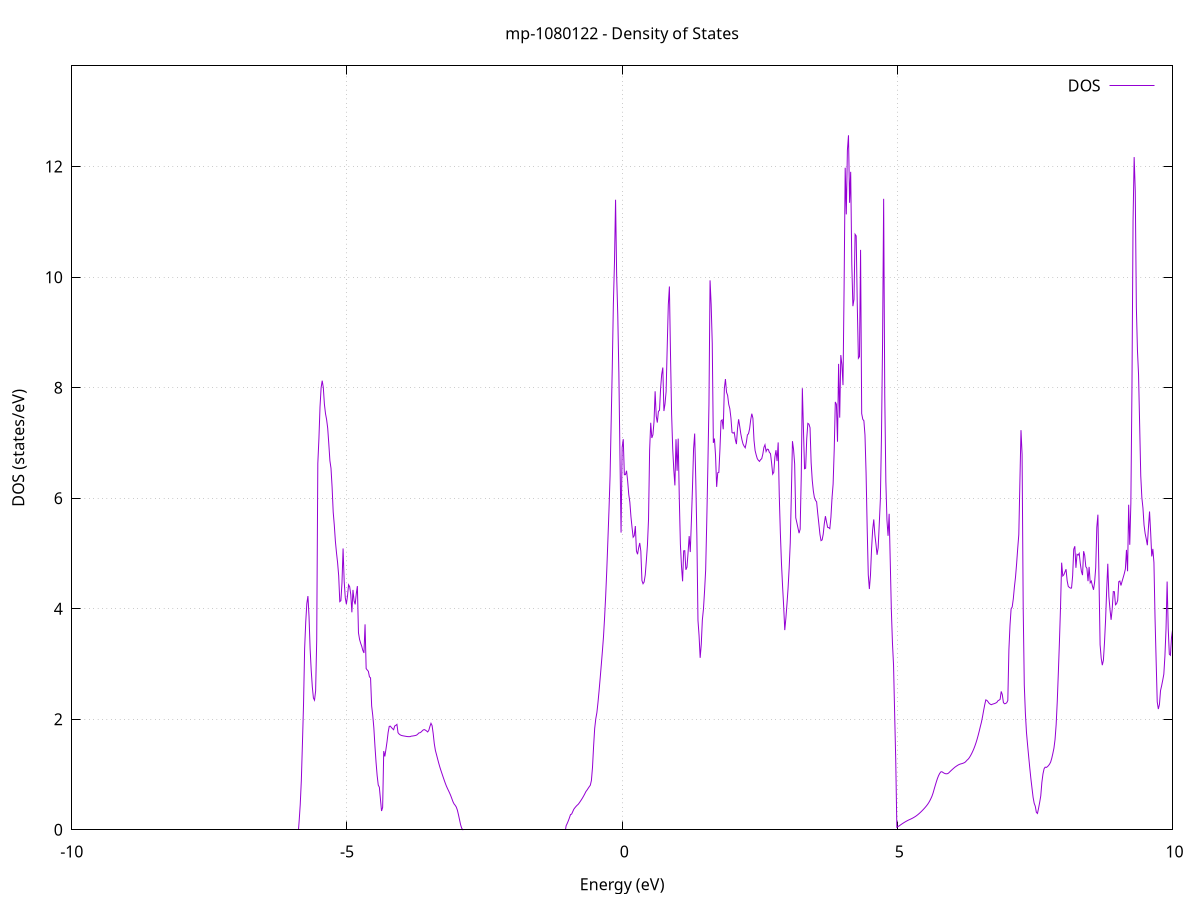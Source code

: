 set title 'mp-1080122 - Density of States'
set xlabel 'Energy (eV)'
set ylabel 'DOS (states/eV)'
set grid
set xrange [-10:10]
set yrange [0:13.823]
set xzeroaxis lt -1
set terminal png size 800,600
set output 'mp-1080122_dos_gnuplot.png'
plot '-' using 1:2 with lines title 'DOS'
-15.990800 0.000000
-15.970800 0.000000
-15.950900 0.000000
-15.930900 0.000000
-15.911000 0.000000
-15.891000 0.000000
-15.871000 0.000000
-15.851100 0.000000
-15.831100 0.000000
-15.811100 0.000000
-15.791200 0.000000
-15.771200 0.000000
-15.751200 0.000000
-15.731300 0.000000
-15.711300 0.000000
-15.691300 0.000000
-15.671400 0.000000
-15.651400 0.000000
-15.631500 0.000000
-15.611500 0.000000
-15.591500 0.000000
-15.571600 0.000000
-15.551600 0.000000
-15.531600 0.000000
-15.511700 0.000000
-15.491700 0.000000
-15.471700 0.000000
-15.451800 0.000000
-15.431800 0.000000
-15.411900 0.000000
-15.391900 0.000000
-15.371900 0.000000
-15.352000 0.000000
-15.332000 0.000000
-15.312000 0.000000
-15.292100 0.000000
-15.272100 0.000000
-15.252100 0.000000
-15.232200 0.000000
-15.212200 0.000000
-15.192300 0.000000
-15.172300 0.000000
-15.152300 0.000000
-15.132400 0.000000
-15.112400 0.000000
-15.092400 0.000000
-15.072500 0.000000
-15.052500 0.000000
-15.032500 0.000000
-15.012600 0.000000
-14.992600 0.000000
-14.972700 0.000000
-14.952700 0.000000
-14.932700 0.000000
-14.912800 0.000000
-14.892800 0.000000
-14.872800 0.000000
-14.852900 0.000000
-14.832900 0.000000
-14.812900 0.000000
-14.793000 0.000000
-14.773000 0.000000
-14.753000 0.000000
-14.733100 0.000000
-14.713100 0.000000
-14.693200 0.000000
-14.673200 0.000000
-14.653200 0.000000
-14.633300 0.000000
-14.613300 0.000000
-14.593300 0.000000
-14.573400 0.000000
-14.553400 0.000000
-14.533400 0.000000
-14.513500 0.000000
-14.493500 0.000000
-14.473600 0.000000
-14.453600 0.000000
-14.433600 0.000000
-14.413700 0.000000
-14.393700 0.000000
-14.373700 0.000000
-14.353800 0.000000
-14.333800 0.000000
-14.313800 0.000000
-14.293900 0.000000
-14.273900 0.000000
-14.254000 0.000000
-14.234000 0.000000
-14.214000 0.000000
-14.194100 0.000000
-14.174100 0.003300
-14.154100 0.458700
-14.134200 1.049900
-14.114200 1.356000
-14.094200 1.681200
-14.074300 1.993000
-14.054300 2.336500
-14.034300 2.806400
-14.014400 3.424000
-13.994400 4.371500
-13.974500 4.614800
-13.954500 4.288500
-13.934500 4.313700
-13.914600 4.282600
-13.894600 4.275600
-13.874600 4.258100
-13.854700 4.180500
-13.834700 4.042800
-13.814700 3.787600
-13.794800 3.316700
-13.774800 3.192000
-13.754900 3.072900
-13.734900 2.952800
-13.714900 2.831800
-13.695000 2.700100
-13.675000 2.628000
-13.655000 2.579200
-13.635100 2.537700
-13.615100 2.501700
-13.595100 2.458900
-13.575200 2.417500
-13.555200 2.380400
-13.535300 2.352600
-13.515300 2.336700
-13.495300 2.316000
-13.475400 2.288500
-13.455400 2.272500
-13.435400 2.260000
-13.415500 2.249900
-13.395500 2.241700
-13.375500 2.234800
-13.355600 2.240600
-13.335600 2.253600
-13.315600 2.268700
-13.295700 2.285600
-13.275700 2.307700
-13.255800 2.341900
-13.235800 2.366600
-13.215800 2.386000
-13.195900 2.402200
-13.175900 2.417600
-13.155900 2.430300
-13.136000 2.482300
-13.116000 2.556500
-13.096000 2.646700
-13.076100 2.755200
-13.056100 2.926600
-13.036200 3.096500
-13.016200 3.211400
-12.996200 3.304500
-12.976300 3.701800
-12.956300 4.280100
-12.936300 4.964700
-12.916400 5.352500
-12.896400 5.761300
-12.876400 5.410800
-12.856500 4.078400
-12.836500 2.681300
-12.816600 1.398800
-12.796600 0.339100
-12.776600 0.000000
-12.756700 0.000000
-12.736700 0.000000
-12.716700 0.000000
-12.696800 0.000000
-12.676800 0.000000
-12.656800 0.000000
-12.636900 0.000000
-12.616900 0.000000
-12.597000 0.000000
-12.577000 0.000000
-12.557000 0.000000
-12.537100 0.000000
-12.517100 0.000000
-12.497100 0.000000
-12.477200 0.000000
-12.457200 0.000000
-12.437200 0.000000
-12.417300 0.000000
-12.397300 0.000000
-12.377300 0.000000
-12.357400 0.000000
-12.337400 0.000000
-12.317500 0.000000
-12.297500 2.107300
-12.277500 5.651900
-12.257600 4.503500
-12.237600 4.932200
-12.217600 5.480900
-12.197700 5.749500
-12.177700 5.807900
-12.157700 5.637600
-12.137800 5.807000
-12.117800 6.092000
-12.097900 6.433600
-12.077900 6.766700
-12.057900 7.272800
-12.038000 7.478400
-12.018000 8.148200
-11.998000 8.162500
-11.978100 8.613800
-11.958100 11.167800
-11.938100 12.346200
-11.918200 10.560100
-11.898200 9.248800
-11.878300 8.737000
-11.858300 7.971900
-11.838300 7.243100
-11.818400 6.526900
-11.798400 6.343100
-11.778400 5.724700
-11.758500 4.799300
-11.738500 3.913700
-11.718500 3.511700
-11.698600 4.089700
-11.678600 5.158700
-11.658600 7.269300
-11.638700 8.609300
-11.618700 7.758900
-11.598800 7.697800
-11.578800 7.240100
-11.558800 6.951000
-11.538900 6.795900
-11.518900 6.719000
-11.498900 6.909000
-11.479000 7.458200
-11.459000 7.809200
-11.439000 8.122900
-11.419100 8.450800
-11.399100 8.590000
-11.379200 10.813500
-11.359200 14.663100
-11.339200 17.596800
-11.319300 9.369400
-11.299300 5.575800
-11.279300 5.587000
-11.259400 5.964100
-11.239400 5.656300
-11.219400 3.628400
-11.199500 2.505100
-11.179500 1.783900
-11.159600 0.821500
-11.139600 0.010300
-11.119600 0.000000
-11.099700 0.000000
-11.079700 0.000000
-11.059700 0.000000
-11.039800 0.000000
-11.019800 0.000000
-10.999800 0.000000
-10.979900 0.000000
-10.959900 0.000000
-10.940000 0.000000
-10.920000 0.000000
-10.900000 0.000000
-10.880100 0.000000
-10.860100 0.000000
-10.840100 0.000000
-10.820200 0.000000
-10.800200 0.000000
-10.780200 0.000000
-10.760300 0.000000
-10.740300 0.000000
-10.720300 0.000000
-10.700400 0.000000
-10.680400 0.000000
-10.660500 0.000000
-10.640500 0.000000
-10.620500 0.000000
-10.600600 0.000000
-10.580600 0.000000
-10.560600 0.000000
-10.540700 0.000000
-10.520700 0.000000
-10.500700 0.000000
-10.480800 0.000000
-10.460800 0.000000
-10.440900 0.000000
-10.420900 0.000000
-10.400900 0.000000
-10.381000 0.000000
-10.361000 0.000000
-10.341000 0.000000
-10.321100 0.000000
-10.301100 0.000000
-10.281100 0.000000
-10.261200 0.000000
-10.241200 0.000000
-10.221300 0.000000
-10.201300 0.000000
-10.181300 0.000000
-10.161400 0.000000
-10.141400 0.000000
-10.121400 0.000000
-10.101500 0.000000
-10.081500 0.000000
-10.061500 0.000000
-10.041600 0.000000
-10.021600 0.000000
-10.001600 0.000000
-9.981700 0.000000
-9.961700 0.000000
-9.941800 0.000000
-9.921800 0.000000
-9.901800 0.000000
-9.881900 0.000000
-9.861900 0.000000
-9.841900 0.000000
-9.822000 0.000000
-9.802000 0.000000
-9.782000 0.000000
-9.762100 0.000000
-9.742100 0.000000
-9.722200 0.000000
-9.702200 0.000000
-9.682200 0.000000
-9.662300 0.000000
-9.642300 0.000000
-9.622300 0.000000
-9.602400 0.000000
-9.582400 0.000000
-9.562400 0.000000
-9.542500 0.000000
-9.522500 0.000000
-9.502600 0.000000
-9.482600 0.000000
-9.462600 0.000000
-9.442700 0.000000
-9.422700 0.000000
-9.402700 0.000000
-9.382800 0.000000
-9.362800 0.000000
-9.342800 0.000000
-9.322900 0.000000
-9.302900 0.000000
-9.282900 0.000000
-9.263000 0.000000
-9.243000 0.000000
-9.223100 0.000000
-9.203100 0.000000
-9.183100 0.000000
-9.163200 0.000000
-9.143200 0.000000
-9.123200 0.000000
-9.103300 0.000000
-9.083300 0.000000
-9.063300 0.000000
-9.043400 0.000000
-9.023400 0.000000
-9.003500 0.000000
-8.983500 0.000000
-8.963500 0.000000
-8.943600 0.000000
-8.923600 0.000000
-8.903600 0.000000
-8.883700 0.000000
-8.863700 0.000000
-8.843700 0.000000
-8.823800 0.000000
-8.803800 0.000000
-8.783900 0.000000
-8.763900 0.000000
-8.743900 0.000000
-8.724000 0.000000
-8.704000 0.000000
-8.684000 0.000000
-8.664100 0.000000
-8.644100 0.000000
-8.624100 0.000000
-8.604200 0.000000
-8.584200 0.000000
-8.564300 0.000000
-8.544300 0.000000
-8.524300 0.000000
-8.504400 0.000000
-8.484400 0.000000
-8.464400 0.000000
-8.444500 0.000000
-8.424500 0.000000
-8.404500 0.000000
-8.384600 0.000000
-8.364600 0.000000
-8.344600 0.000000
-8.324700 0.000000
-8.304700 0.000000
-8.284800 0.000000
-8.264800 0.000000
-8.244800 0.000000
-8.224900 0.000000
-8.204900 0.000000
-8.184900 0.000000
-8.165000 0.000000
-8.145000 0.000000
-8.125000 0.000000
-8.105100 0.000000
-8.085100 0.000000
-8.065200 0.000000
-8.045200 0.000000
-8.025200 0.000000
-8.005300 0.000000
-7.985300 0.000000
-7.965300 0.000000
-7.945400 0.000000
-7.925400 0.000000
-7.905400 0.000000
-7.885500 0.000000
-7.865500 0.000000
-7.845600 0.000000
-7.825600 0.000000
-7.805600 0.000000
-7.785700 0.000000
-7.765700 0.000000
-7.745700 0.000000
-7.725800 0.000000
-7.705800 0.000000
-7.685800 0.000000
-7.665900 0.000000
-7.645900 0.000000
-7.625900 0.000000
-7.606000 0.000000
-7.586000 0.000000
-7.566100 0.000000
-7.546100 0.000000
-7.526100 0.000000
-7.506200 0.000000
-7.486200 0.000000
-7.466200 0.000000
-7.446300 0.000000
-7.426300 0.000000
-7.406300 0.000000
-7.386400 0.000000
-7.366400 0.000000
-7.346500 0.000000
-7.326500 0.000000
-7.306500 0.000000
-7.286600 0.000000
-7.266600 0.000000
-7.246600 0.000000
-7.226700 0.000000
-7.206700 0.000000
-7.186700 0.000000
-7.166800 0.000000
-7.146800 0.000000
-7.126900 0.000000
-7.106900 0.000000
-7.086900 0.000000
-7.067000 0.000000
-7.047000 0.000000
-7.027000 0.000000
-7.007100 0.000000
-6.987100 0.000000
-6.967100 0.000000
-6.947200 0.000000
-6.927200 0.000000
-6.907300 0.000000
-6.887300 0.000000
-6.867300 0.000000
-6.847400 0.000000
-6.827400 0.000000
-6.807400 0.000000
-6.787500 0.000000
-6.767500 0.000000
-6.747500 0.000000
-6.727600 0.000000
-6.707600 0.000000
-6.687600 0.000000
-6.667700 0.000000
-6.647700 0.000000
-6.627800 0.000000
-6.607800 0.000000
-6.587800 0.000000
-6.567900 0.000000
-6.547900 0.000000
-6.527900 0.000000
-6.508000 0.000000
-6.488000 0.000000
-6.468000 0.000000
-6.448100 0.000000
-6.428100 0.000000
-6.408200 0.000000
-6.388200 0.000000
-6.368200 0.000000
-6.348300 0.000000
-6.328300 0.000000
-6.308300 0.000000
-6.288400 0.000000
-6.268400 0.000000
-6.248400 0.000000
-6.228500 0.000000
-6.208500 0.000000
-6.188600 0.000000
-6.168600 0.000000
-6.148600 0.000000
-6.128700 0.000000
-6.108700 0.000000
-6.088700 0.000000
-6.068800 0.000000
-6.048800 0.000000
-6.028800 0.000000
-6.008900 0.000000
-5.988900 0.000000
-5.968900 0.000000
-5.949000 0.000000
-5.929000 0.000000
-5.909100 0.000000
-5.889100 0.000000
-5.869100 0.155000
-5.849200 0.455100
-5.829200 0.890700
-5.809200 1.557600
-5.789300 2.264900
-5.769300 3.278400
-5.749300 3.758900
-5.729400 4.094600
-5.709400 4.228900
-5.689500 3.860800
-5.669500 3.272700
-5.649500 2.885000
-5.629600 2.585800
-5.609600 2.384800
-5.589600 2.344800
-5.569700 2.510000
-5.549700 3.438700
-5.529700 6.629900
-5.509800 7.076200
-5.489800 7.652400
-5.469900 7.996800
-5.449900 8.127000
-5.429900 8.002500
-5.410000 7.701500
-5.390000 7.529200
-5.370000 7.422800
-5.350100 7.266400
-5.330100 6.983300
-5.310100 6.679100
-5.290200 6.541400
-5.270200 6.200700
-5.250200 5.749100
-5.230300 5.513600
-5.210300 5.219300
-5.190400 5.012300
-5.170400 4.833000
-5.150400 4.594300
-5.130500 4.128300
-5.110500 4.146300
-5.090500 4.470700
-5.070600 5.090100
-5.050600 4.496900
-5.030600 4.196800
-5.010700 4.082000
-4.990700 4.229900
-4.970800 4.434000
-4.950800 4.398200
-4.930800 4.256000
-4.910900 3.935000
-4.890900 4.340100
-4.870900 4.142200
-4.851000 4.078700
-4.831000 4.269300
-4.811000 4.409600
-4.791100 3.565400
-4.771100 3.443700
-4.751200 3.375600
-4.731200 3.318100
-4.711200 3.244800
-4.691300 3.199600
-4.671300 3.716800
-4.651300 2.916800
-4.631400 2.891400
-4.611400 2.867400
-4.591400 2.767800
-4.571500 2.748100
-4.551500 2.240700
-4.531600 2.069200
-4.511600 1.842600
-4.491600 1.514600
-4.471700 1.222900
-4.451700 0.981700
-4.431700 0.809500
-4.411800 0.770500
-4.391800 0.555300
-4.371800 0.340000
-4.351900 0.403600
-4.331900 1.423700
-4.311900 1.327000
-4.292000 1.454600
-4.272000 1.594500
-4.252100 1.761200
-4.232100 1.870800
-4.212100 1.875200
-4.192200 1.851100
-4.172200 1.829000
-4.152200 1.810700
-4.132300 1.878100
-4.112300 1.890000
-4.092300 1.907100
-4.072400 1.756800
-4.052400 1.732300
-4.032500 1.717400
-4.012500 1.707500
-3.992500 1.702600
-3.972600 1.698500
-3.952600 1.695000
-3.932600 1.691500
-3.912700 1.688200
-3.892700 1.685700
-3.872700 1.685200
-3.852800 1.685600
-3.832800 1.694000
-3.812900 1.696100
-3.792900 1.699100
-3.772900 1.702600
-3.753000 1.707300
-3.733000 1.714300
-3.713000 1.731500
-3.693100 1.752600
-3.673100 1.756000
-3.653100 1.769200
-3.633200 1.788900
-3.613200 1.807500
-3.593200 1.812200
-3.573300 1.802300
-3.553300 1.787800
-3.533400 1.769900
-3.513400 1.798500
-3.493400 1.868200
-3.473500 1.926400
-3.453500 1.886200
-3.433500 1.742200
-3.413600 1.559900
-3.393600 1.437700
-3.373600 1.361700
-3.353700 1.285100
-3.333700 1.209300
-3.313800 1.139200
-3.293800 1.076600
-3.273800 1.016700
-3.253900 0.957700
-3.233900 0.899700
-3.213900 0.843500
-3.194000 0.792000
-3.174000 0.747200
-3.154000 0.705700
-3.134100 0.663300
-3.114100 0.616500
-3.094200 0.563300
-3.074200 0.508600
-3.054200 0.468300
-3.034300 0.443700
-3.014300 0.411700
-2.994300 0.356700
-2.974400 0.273600
-2.954400 0.180500
-2.934400 0.087900
-2.914500 0.026800
-2.894500 0.000900
-2.874600 0.000000
-2.854600 0.000000
-2.834600 0.000000
-2.814700 0.000000
-2.794700 0.000000
-2.774700 0.000000
-2.754800 0.000000
-2.734800 0.000000
-2.714800 0.000000
-2.694900 0.000000
-2.674900 0.000000
-2.654900 0.000000
-2.635000 0.000000
-2.615000 0.000000
-2.595100 0.000000
-2.575100 0.000000
-2.555100 0.000000
-2.535200 0.000000
-2.515200 0.000000
-2.495200 0.000000
-2.475300 0.000000
-2.455300 0.000000
-2.435300 0.000000
-2.415400 0.000000
-2.395400 0.000000
-2.375500 0.000000
-2.355500 0.000000
-2.335500 0.000000
-2.315600 0.000000
-2.295600 0.000000
-2.275600 0.000000
-2.255700 0.000000
-2.235700 0.000000
-2.215700 0.000000
-2.195800 0.000000
-2.175800 0.000000
-2.155900 0.000000
-2.135900 0.000000
-2.115900 0.000000
-2.096000 0.000000
-2.076000 0.000000
-2.056000 0.000000
-2.036100 0.000000
-2.016100 0.000000
-1.996100 0.000000
-1.976200 0.000000
-1.956200 0.000000
-1.936200 0.000000
-1.916300 0.000000
-1.896300 0.000000
-1.876400 0.000000
-1.856400 0.000000
-1.836400 0.000000
-1.816500 0.000000
-1.796500 0.000000
-1.776500 0.000000
-1.756600 0.000000
-1.736600 0.000000
-1.716600 0.000000
-1.696700 0.000000
-1.676700 0.000000
-1.656800 0.000000
-1.636800 0.000000
-1.616800 0.000000
-1.596900 0.000000
-1.576900 0.000000
-1.556900 0.000000
-1.537000 0.000000
-1.517000 0.000000
-1.497000 0.000000
-1.477100 0.000000
-1.457100 0.000000
-1.437200 0.000000
-1.417200 0.000000
-1.397200 0.000000
-1.377300 0.000000
-1.357300 0.000000
-1.337300 0.000000
-1.317400 0.000000
-1.297400 0.000000
-1.277400 0.000000
-1.257500 0.000000
-1.237500 0.000000
-1.217500 0.000000
-1.197600 0.000000
-1.177600 0.000000
-1.157700 0.000000
-1.137700 0.000000
-1.117700 0.000000
-1.097800 0.000000
-1.077800 0.000000
-1.057800 0.000000
-1.037900 0.000000
-1.017900 0.072600
-0.997900 0.114700
-0.978000 0.162500
-0.958000 0.215900
-0.938100 0.274900
-0.918100 0.283500
-0.898100 0.327500
-0.878200 0.371500
-0.858200 0.398500
-0.838200 0.422400
-0.818300 0.443200
-0.798300 0.461000
-0.778300 0.487400
-0.758400 0.516700
-0.738400 0.546700
-0.718500 0.578900
-0.698500 0.613700
-0.678500 0.651200
-0.658600 0.691200
-0.638600 0.717700
-0.618600 0.748500
-0.598700 0.777900
-0.578700 0.805800
-0.558700 0.891000
-0.538800 1.126500
-0.518800 1.509400
-0.498900 1.834700
-0.478900 2.007600
-0.458900 2.121500
-0.439000 2.303800
-0.419000 2.516300
-0.399000 2.745600
-0.379100 2.983200
-0.359100 3.228000
-0.339100 3.490500
-0.319200 3.834300
-0.299200 4.232400
-0.279200 4.697300
-0.259300 5.232100
-0.239300 5.783500
-0.219400 6.399700
-0.199400 7.380300
-0.179400 8.365200
-0.159500 9.508400
-0.139500 10.258100
-0.119500 11.400800
-0.099600 10.029200
-0.079600 9.320100
-0.059600 8.266600
-0.039700 6.764800
-0.019700 5.377100
0.000200 6.920900
0.020200 7.068100
0.040200 6.425300
0.060100 6.426000
0.080100 6.496800
0.100100 6.311300
0.120000 6.068300
0.140000 5.927200
0.160000 5.665000
0.179900 5.469000
0.199900 5.293800
0.219800 5.320400
0.239800 5.496300
0.259800 5.043500
0.279700 4.986000
0.299700 5.100900
0.319700 5.190300
0.339600 5.042100
0.359600 4.509900
0.379600 4.452200
0.399500 4.483600
0.419500 4.609500
0.439500 4.864900
0.459400 5.149000
0.479400 5.620500
0.499300 6.869300
0.519300 7.365400
0.539300 7.089900
0.559200 7.147600
0.579200 7.385800
0.599200 7.935100
0.619100 7.484200
0.639100 7.368500
0.659100 7.571900
0.679000 7.590200
0.699000 7.990100
0.718900 8.242400
0.738900 8.364500
0.758900 7.577300
0.778800 7.705100
0.798800 7.928400
0.818800 8.728600
0.838700 9.498300
0.858700 9.830500
0.878700 8.603200
0.898600 7.530000
0.918600 6.895200
0.938500 6.514000
0.958500 6.231400
0.978500 7.067600
0.998400 6.495600
1.018400 7.078500
1.038400 6.001400
1.058300 5.167200
1.078300 4.770300
1.098300 4.495700
1.118200 5.047700
1.138200 5.050500
1.158100 4.704700
1.178100 4.751700
1.198100 5.018800
1.218000 5.314200
1.238000 5.025700
1.258000 5.577900
1.277900 6.187900
1.297900 6.893000
1.317900 7.169400
1.337800 6.331400
1.357800 5.309400
1.377800 3.789900
1.397700 3.513200
1.417700 3.111400
1.437600 3.356200
1.457600 3.799200
1.477600 3.996800
1.497500 4.320200
1.517500 4.700900
1.537500 5.585600
1.557400 6.577000
1.577400 7.700300
1.597400 9.942100
1.617300 9.508800
1.637300 8.805900
1.657200 7.001600
1.677200 7.079000
1.697200 6.768800
1.717100 6.204900
1.737100 6.459800
1.757100 6.467500
1.777000 6.885200
1.797000 7.398500
1.817000 7.418000
1.836900 7.246600
1.856900 7.981400
1.876800 8.155800
1.896800 7.917900
1.916800 7.859300
1.936700 7.698100
1.956700 7.619400
1.976700 7.451600
1.996600 7.188600
2.016600 7.176800
2.036600 7.191800
2.056500 7.059900
2.076500 6.979100
2.096500 7.265000
2.116400 7.427800
2.136400 7.300700
2.156300 7.162600
2.176300 7.059300
2.196300 6.981500
2.216200 6.941400
2.236200 6.912200
2.256200 7.006900
2.276100 7.145400
2.296100 7.167500
2.316100 7.257700
2.336000 7.418500
2.356000 7.529100
2.375900 7.448200
2.395900 7.049900
2.415900 6.862000
2.435800 6.782200
2.455800 6.714500
2.475800 6.685500
2.495700 6.665900
2.515700 6.697700
2.535700 6.714000
2.555600 6.794800
2.575600 6.918200
2.595500 6.966900
2.615500 6.845700
2.635500 6.887300
2.655400 6.882300
2.675400 6.828700
2.695400 6.806600
2.715300 6.640300
2.735300 6.435100
2.755300 6.468700
2.775200 6.743500
2.795200 6.868600
2.815200 6.671400
2.835100 7.009000
2.855100 6.040700
2.875000 5.363900
2.895000 4.819500
2.915000 4.408700
2.934900 4.045300
2.954900 3.613500
2.974900 3.826100
2.994800 4.084300
3.014800 4.371900
3.034800 4.738500
3.054700 5.193800
3.074700 6.083700
3.094600 7.031900
3.114600 6.882000
3.134600 6.619000
3.154500 5.646500
3.174500 5.556000
3.194500 5.462000
3.214400 5.367200
3.234400 5.439300
3.254400 6.398200
3.274300 7.990100
3.294300 7.244700
3.314200 6.532900
3.334200 6.542900
3.354200 7.078000
3.374100 7.354200
3.394100 7.340100
3.414100 7.274700
3.434000 6.642500
3.454000 6.326100
3.474000 6.130500
3.493900 6.008400
3.513900 5.960900
3.533800 5.933400
3.553800 5.725300
3.573800 5.540200
3.593700 5.348300
3.613700 5.232200
3.633700 5.244800
3.653600 5.348900
3.673600 5.540800
3.693600 5.675200
3.713500 5.571400
3.733500 5.472500
3.753500 5.466600
3.773400 5.449400
3.793400 5.655800
3.813300 6.002200
3.833300 6.255900
3.853300 6.875200
3.873200 7.741800
3.893200 7.699300
3.913200 7.021700
3.933100 8.430800
3.953100 7.457100
3.973100 8.590000
3.993000 8.419100
4.013000 8.045800
4.032900 9.815700
4.052900 11.979500
4.072900 11.135200
4.092800 12.295000
4.112800 12.566800
4.132800 11.345800
4.152700 11.906000
4.172700 10.238700
4.192700 9.474500
4.212600 9.595900
4.232600 10.775900
4.252500 10.745600
4.272500 9.489100
4.292500 8.532500
4.312400 8.562300
4.332400 10.493100
4.352400 7.532400
4.372300 7.427900
4.392300 7.402200
4.412300 7.143600
4.432200 6.457600
4.452200 5.464200
4.472200 4.613400
4.492100 4.356500
4.512100 4.605800
4.532000 5.080900
4.552000 5.430800
4.572000 5.615600
4.591900 5.339400
4.611900 5.168300
4.631900 4.975900
4.651800 5.102800
4.671800 5.530300
4.691800 5.973900
4.711700 7.099600
4.731700 8.794100
4.751600 11.417200
4.771600 7.870300
4.791600 6.299100
4.811500 5.603800
4.831500 5.319500
4.851500 5.717000
4.871400 4.865800
4.891400 3.978900
4.911400 3.383100
4.931300 2.978600
4.951300 2.106400
4.971200 1.257200
4.991200 0.046100
5.011200 0.057200
5.031100 0.069500
5.051100 0.082700
5.071100 0.096800
5.091000 0.110500
5.111000 0.123500
5.131000 0.136000
5.150900 0.147700
5.170900 0.158900
5.190800 0.169400
5.210800 0.179200
5.230800 0.188100
5.250700 0.197200
5.270700 0.207100
5.290700 0.218000
5.310600 0.229700
5.330600 0.242300
5.350600 0.256400
5.370500 0.271800
5.390500 0.288500
5.410500 0.306200
5.430400 0.324900
5.450400 0.344600
5.470300 0.365300
5.490300 0.386900
5.510300 0.409600
5.530200 0.433700
5.550200 0.459600
5.570200 0.489600
5.590100 0.524500
5.610100 0.564300
5.630100 0.609000
5.650000 0.665900
5.670000 0.736500
5.689900 0.804400
5.709900 0.870100
5.729900 0.931000
5.749800 0.980700
5.769800 1.019100
5.789800 1.047100
5.809700 1.050500
5.829700 1.037300
5.849700 1.024800
5.869600 1.016000
5.889600 1.012600
5.909500 1.014700
5.929500 1.024900
5.949500 1.044800
5.969400 1.064000
5.989400 1.082700
6.009400 1.100600
6.029300 1.118000
6.049300 1.134800
6.069300 1.148700
6.089200 1.162000
6.109200 1.174000
6.129200 1.183900
6.149100 1.190800
6.169100 1.196000
6.189000 1.202200
6.209000 1.210100
6.229000 1.220500
6.248900 1.239900
6.268900 1.262000
6.288900 1.279800
6.308800 1.305700
6.328800 1.338400
6.348800 1.375000
6.368700 1.416100
6.388700 1.462100
6.408600 1.513500
6.428600 1.570900
6.448600 1.635500
6.468500 1.707400
6.488500 1.784900
6.508500 1.868700
6.528400 1.946600
6.548400 2.047000
6.568400 2.159900
6.588300 2.263300
6.608300 2.350700
6.628200 2.340700
6.648200 2.316800
6.668200 2.288300
6.688100 2.272800
6.708100 2.263400
6.728100 2.272400
6.748000 2.278600
6.768000 2.284600
6.788000 2.293300
6.807900 2.304900
6.827900 2.334100
6.847900 2.345500
6.867800 2.360100
6.887800 2.503300
6.907700 2.445300
6.927700 2.302400
6.947700 2.280500
6.967600 2.284400
6.987600 2.298500
7.007600 2.338800
7.027500 3.263400
7.047500 3.699100
7.067500 3.998300
7.087400 4.031700
7.107400 4.179400
7.127300 4.391400
7.147300 4.569600
7.167300 4.810300
7.187200 5.087500
7.207200 5.340400
7.227200 6.294900
7.247100 7.231300
7.267100 6.794800
7.287100 4.022200
7.307000 2.617600
7.327000 2.106500
7.346900 1.759200
7.366900 1.534800
7.386900 1.323000
7.406800 1.117100
7.426800 0.924800
7.446800 0.755000
7.466700 0.590200
7.486700 0.480100
7.506700 0.426000
7.526600 0.314100
7.546600 0.295300
7.566500 0.389000
7.586500 0.495300
7.606500 0.614400
7.626400 0.856100
7.646400 1.009800
7.666400 1.102900
7.686300 1.133200
7.706300 1.128000
7.726300 1.141000
7.746200 1.160900
7.766200 1.187800
7.786200 1.226200
7.806100 1.293700
7.826100 1.381100
7.846000 1.478300
7.866000 1.634900
7.886000 1.902400
7.905900 2.316600
7.925900 2.843200
7.945900 3.409900
7.965800 4.039500
7.985800 4.833400
8.005800 4.592900
8.025700 4.613800
8.045700 4.665000
8.065600 4.714900
8.085600 4.507700
8.105600 4.405300
8.125500 4.385500
8.145500 4.373200
8.165500 4.374000
8.185400 4.593400
8.205400 5.076000
8.225400 5.130500
8.245300 4.740400
8.265300 4.984700
8.285200 4.970000
8.305200 5.001800
8.325200 4.813400
8.345100 4.676400
8.365100 4.608200
8.385100 5.040800
8.405000 4.964100
8.425000 4.761100
8.445000 4.730000
8.464900 4.499200
8.484900 4.757300
8.504900 4.470500
8.524800 4.500100
8.544800 4.414000
8.564700 4.342600
8.584700 4.478500
8.604700 4.739300
8.624600 5.472800
8.644600 5.702000
8.664600 4.532300
8.684500 3.349800
8.704500 3.105800
8.724500 2.978700
8.744400 3.066600
8.764400 3.390700
8.784300 3.802500
8.804300 4.350700
8.824300 4.813900
8.844200 4.219500
8.864200 3.988300
8.884200 3.799200
8.904100 3.988600
8.924100 4.310500
8.944100 4.307900
8.964000 4.071500
8.984000 4.090800
9.003900 4.149500
9.023900 4.489000
9.043900 4.501400
9.063800 4.420100
9.083800 4.494800
9.103800 4.563400
9.123700 4.633200
9.143700 4.718300
9.163700 5.064800
9.183600 4.677600
9.203600 5.881000
9.223500 5.156500
9.243500 5.905900
9.263500 8.009300
9.283400 11.022000
9.303400 12.173200
9.323400 11.557500
9.343300 9.456700
9.363300 8.673000
9.383300 8.232500
9.403200 7.329500
9.423200 6.405100
9.443200 6.010500
9.463100 5.823300
9.483100 5.513700
9.503000 5.361600
9.523000 5.262500
9.543000 5.148900
9.562900 5.466900
9.582900 5.759000
9.602900 5.385800
9.622800 4.946600
9.642800 5.082700
9.662800 4.834700
9.682700 3.833900
9.702700 3.057900
9.722600 2.314100
9.742600 2.184500
9.762600 2.265500
9.782500 2.517900
9.802500 2.605600
9.822500 2.707200
9.842400 2.815600
9.862400 3.145500
9.882400 3.635900
9.902300 4.492100
9.922300 3.641700
9.942200 3.177000
9.962200 3.157600
9.982200 3.480200
10.002100 3.626900
10.022100 4.229200
10.042100 4.306200
10.062000 4.516500
10.082000 4.560900
10.102000 4.588300
10.121900 4.684200
10.141900 4.886900
10.161900 4.732000
10.181800 4.783600
10.201800 4.958600
10.221700 5.116400
10.241700 5.141500
10.261700 5.324900
10.281600 5.556700
10.301600 5.839300
10.321600 6.116800
10.341500 6.446100
10.361500 6.963000
10.381500 7.459300
10.401400 7.183200
10.421400 7.528300
10.441300 7.291500
10.461300 6.554000
10.481300 6.124400
10.501200 5.753600
10.521200 5.290300
10.541200 4.527200
10.561100 3.860900
10.581100 3.470900
10.601100 3.263200
10.621000 3.145600
10.641000 3.068800
10.660900 3.008000
10.680900 2.960300
10.700900 3.196800
10.720800 4.268200
10.740800 7.088100
10.760800 6.214300
10.780700 5.710100
10.800700 5.218000
10.820700 5.033500
10.840600 4.917000
10.860600 5.051700
10.880600 5.805300
10.900500 5.660500
10.920500 5.875500
10.940400 6.225700
10.960400 5.789600
10.980400 4.267100
11.000300 5.865300
11.020300 7.661700
11.040300 8.009700
11.060200 8.553300
11.080200 8.624700
11.100200 8.784700
11.120100 9.814200
11.140100 8.639100
11.160000 7.700000
11.180000 7.106000
11.200000 8.503700
11.219900 8.705900
11.239900 7.542500
11.259900 6.649400
11.279800 7.103700
11.299800 6.068900
11.319800 5.805300
11.339700 5.542600
11.359700 5.243000
11.379600 5.223000
11.399600 4.773800
11.419600 3.649700
11.439500 3.544700
11.459500 3.296800
11.479500 3.083400
11.499400 2.911200
11.519400 2.843500
11.539400 2.795600
11.559300 2.601900
11.579300 2.469100
11.599200 2.550600
11.619200 2.672300
11.639200 2.993800
11.659100 2.696300
11.679100 1.865100
11.699100 1.786900
11.719000 1.728400
11.739000 1.670800
11.759000 1.614100
11.778900 1.558000
11.798900 1.502600
11.818900 1.447100
11.838800 1.386600
11.858800 1.320600
11.878700 1.263300
11.898700 1.247200
11.918700 1.237000
11.938600 1.239000
11.958600 1.282800
11.978600 1.277700
11.998500 1.213900
12.018500 1.157500
12.038500 1.112800
12.058400 1.087500
12.078400 1.221000
12.098300 1.597700
12.118300 2.167400
12.138300 2.527800
12.158200 1.261700
12.178200 0.880900
12.198200 1.331800
12.218100 2.621300
12.238100 2.158200
12.258100 2.416400
12.278000 2.556500
12.298000 2.795200
12.317900 2.815000
12.337900 2.870300
12.357900 2.852000
12.377800 2.964400
12.397800 3.145900
12.417800 3.321000
12.437700 3.157500
12.457700 3.205800
12.477700 3.282200
12.497600 3.409000
12.517600 3.459500
12.537600 3.302500
12.557500 3.220000
12.577500 3.197600
12.597400 3.197600
12.617400 3.198300
12.637400 3.250500
12.657300 3.327000
12.677300 3.334800
12.697300 3.654200
12.717200 3.645900
12.737200 3.653700
12.757200 3.671400
12.777100 3.682200
12.797100 3.669900
12.817000 3.586500
12.837000 3.428100
12.857000 3.288000
12.876900 3.210100
12.896900 3.161300
12.916900 3.106300
12.936800 3.073500
12.956800 3.046200
12.976800 3.019700
12.996700 3.007700
13.016700 2.997300
13.036600 2.985800
13.056600 2.974000
13.076600 2.957400
13.096500 2.933900
13.116500 2.912600
13.136500 2.897500
13.156400 2.886900
13.176400 2.869500
13.196400 2.851500
13.216300 2.834300
13.236300 2.820600
13.256200 2.822400
13.276200 2.815600
13.296200 2.808400
13.316100 2.804300
13.336100 2.806400
13.356100 2.812200
13.376000 2.820100
13.396000 2.838600
13.416000 2.911800
13.435900 2.982200
13.455900 3.048200
13.475900 3.103300
13.495800 3.094200
13.515800 3.071100
13.535700 3.062900
13.555700 3.059500
13.575700 3.083600
13.595600 3.110800
13.615600 3.137700
13.635600 3.148500
13.655500 3.981900
13.675500 3.974500
13.695500 3.919900
13.715400 3.638700
13.735400 3.496700
13.755300 3.355000
13.775300 3.210600
13.795300 2.963900
13.815200 2.938200
13.835200 2.963000
13.855200 3.053200
13.875100 3.197200
13.895100 3.343300
13.915100 3.289400
13.935000 2.954900
13.955000 2.540700
13.974900 1.927600
13.994900 1.702800
14.014900 1.704900
14.034800 1.699900
14.054800 1.720700
14.074800 1.777200
14.094700 1.814000
14.114700 1.797400
14.134700 1.771100
14.154600 1.748500
14.174600 1.713300
14.194600 1.979900
14.214500 1.558800
14.234500 1.578400
14.254400 1.632800
14.274400 1.642200
14.294400 1.652300
14.314300 1.660400
14.334300 1.670800
14.354300 1.681000
14.374200 1.690200
14.394200 1.680400
14.414200 1.693400
14.434100 1.703600
14.454100 1.710700
14.474000 1.720300
14.494000 1.736200
14.514000 1.758300
14.533900 1.786500
14.553900 1.819800
14.573900 1.948300
14.593800 2.016200
14.613800 2.090700
14.633800 2.173300
14.653700 2.266700
14.673700 2.358200
14.693600 2.436800
14.713600 2.597900
14.733600 2.907000
14.753500 3.103100
14.773500 3.379100
14.793500 3.796300
14.813400 4.389600
14.833400 5.252600
14.853400 4.957000
14.873300 4.819600
14.893300 4.537400
14.913300 4.319600
14.933200 3.960100
14.953200 3.653700
14.973100 3.499000
14.993100 3.245600
15.013100 3.086200
15.033000 2.803700
15.053000 2.562000
15.073000 2.396000
15.092900 2.418700
15.112900 2.506900
15.132900 2.563800
15.152800 3.651100
15.172800 3.484700
15.192700 3.360500
15.212700 3.538600
15.232700 3.711800
15.252600 3.883100
15.272600 4.077600
15.292600 5.223700
15.312500 6.361200
15.332500 6.338700
15.352500 4.988800
15.372400 4.282000
15.392400 4.038600
15.412300 3.784500
15.432300 3.492800
15.452300 3.256900
15.472200 2.979200
15.492200 2.755500
15.512200 2.535700
15.532100 2.348800
15.552100 2.226000
15.572100 2.138400
15.592000 2.035200
15.612000 1.939500
15.631900 1.847000
15.651900 1.791800
15.671900 1.812800
15.691800 1.922700
15.711800 2.079500
15.731800 2.259500
15.751700 2.309800
15.771700 2.370900
15.791700 2.709900
15.811600 2.706900
15.831600 2.542400
15.851600 2.484700
15.871500 2.570600
15.891500 2.632200
15.911400 2.722700
15.931400 2.830100
15.951400 3.206900
15.971300 3.149600
15.991300 3.041300
16.011300 3.200000
16.031200 3.548200
16.051200 3.339000
16.071200 3.536500
16.091100 3.602200
16.111100 3.534300
16.131000 4.206500
16.151000 5.453700
16.171000 4.300200
16.190900 2.680300
16.210900 2.434500
16.230900 2.261500
16.250800 2.515200
16.270800 2.686800
16.290800 3.882300
16.310700 4.365200
16.330700 4.384900
16.350600 3.928500
16.370600 3.994900
16.390600 4.206900
16.410500 4.935300
16.430500 5.136200
16.450500 5.271300
16.470400 5.532000
16.490400 5.579400
16.510400 6.465400
16.530300 6.245300
16.550300 5.744200
16.570300 5.453400
16.590200 5.326200
16.610200 5.116800
16.630100 4.907900
16.650100 5.042500
16.670100 5.147800
16.690000 5.250300
16.710000 5.272100
16.730000 5.334300
16.749900 5.345200
16.769900 5.592000
16.789900 5.886500
16.809800 6.501200
16.829800 7.261800
16.849700 6.621400
16.869700 6.603800
16.889700 6.506900
16.909600 6.096400
16.929600 5.915000
16.949600 5.882300
16.969500 5.811500
16.989500 5.725100
17.009500 5.602000
17.029400 5.456400
17.049400 5.319500
17.069300 5.189500
17.089300 5.085800
17.109300 5.036100
17.129200 4.986600
17.149200 4.936000
17.169200 4.869900
17.189100 4.778500
17.209100 4.847200
17.229100 4.794700
17.249000 5.082200
17.269000 4.933900
17.288900 5.233500
17.308900 5.331900
17.328900 5.668500
17.348800 5.706600
17.368800 5.740900
17.388800 5.781700
17.408700 6.022500
17.428700 6.127200
17.448700 6.154500
17.468600 6.189000
17.488600 6.297200
17.508600 6.361500
17.528500 6.273400
17.548500 6.338100
17.568400 6.904900
17.588400 6.866700
17.608400 6.690900
17.628300 6.341900
17.648300 6.118700
17.668300 5.879200
17.688200 5.535500
17.708200 5.009600
17.728200 4.788000
17.748100 4.621400
17.768100 4.512400
17.788000 4.592300
17.808000 4.758900
17.828000 4.945700
17.847900 5.126800
17.867900 5.298500
17.887900 5.373000
17.907800 5.301900
17.927800 5.313100
17.947800 5.260800
17.967700 5.231500
17.987700 5.102200
18.007600 4.878700
18.027600 4.717300
18.047600 4.550000
18.067500 4.404000
18.087500 4.303900
18.107500 4.240600
18.127400 4.206600
18.147400 4.188600
18.167400 4.162900
18.187300 4.127700
18.207300 4.093000
18.227300 4.062300
18.247200 4.034300
18.267200 3.946400
18.287100 3.865400
18.307100 3.776300
18.327100 3.743600
18.347000 3.796000
18.367000 4.127200
18.387000 4.453800
18.406900 4.625300
18.426900 4.868600
18.446900 5.094000
18.466800 5.028800
18.486800 4.737300
18.506700 4.770200
18.526700 4.855300
18.546700 4.994400
18.566600 5.095400
18.586600 5.606400
18.606600 5.902500
18.626500 6.271900
18.646500 6.446900
18.666500 6.331500
18.686400 5.474000
18.706400 5.337700
18.726300 5.416900
18.746300 5.681400
18.766300 6.100800
18.786200 5.958700
18.806200 6.017200
18.826200 6.077000
18.846100 6.339800
18.866100 6.444300
18.886100 6.378000
18.906000 6.384000
18.926000 6.581000
18.946000 6.750500
18.965900 6.644000
18.985900 6.446000
19.005800 6.460100
19.025800 6.506100
19.045800 7.041800
19.065700 6.460800
19.085700 6.154600
19.105700 6.024600
19.125600 5.919000
19.145600 5.907200
19.165600 5.978200
19.185500 6.019400
19.205500 5.971700
19.225400 5.931000
19.245400 5.592100
19.265400 5.627400
19.285300 5.566500
19.305300 5.529700
19.325300 5.480000
19.345200 5.763900
19.365200 7.101100
19.385200 7.675900
19.405100 8.135800
19.425100 8.141400
19.445000 7.829700
19.465000 7.635300
19.485000 7.533300
19.504900 7.589600
19.524900 7.436800
19.544900 7.206000
19.564800 7.011500
19.584800 7.572900
19.604800 7.770800
19.624700 7.831800
19.644700 8.046300
19.664600 8.001900
19.684600 8.496900
19.704600 8.494300
19.724500 8.330300
19.744500 7.637400
19.764500 8.670700
19.784400 7.515300
19.804400 6.618300
19.824400 6.621000
19.844300 6.613200
19.864300 7.427900
19.884300 7.726800
19.904200 9.348200
19.924200 9.940700
19.944100 9.582600
19.964100 9.505500
19.984100 8.585300
20.004000 7.839600
20.024000 7.265500
20.044000 7.520900
20.063900 8.182900
20.083900 8.717100
20.103900 8.494400
20.123800 8.269600
20.143800 8.148000
20.163700 8.677600
20.183700 9.384300
20.203700 9.300800
20.223600 8.241600
20.243600 7.571800
20.263600 7.189600
20.283500 7.428400
20.303500 6.514900
20.323500 6.847800
20.343400 7.527000
20.363400 7.565900
20.383300 7.616900
20.403300 7.884500
20.423300 9.512500
20.443200 10.032200
20.463200 10.259800
20.483200 9.921700
20.503100 9.904400
20.523100 9.403400
20.543100 9.021100
20.563000 9.343200
20.583000 9.265300
20.603000 8.973300
20.622900 8.821000
20.642900 8.488300
20.662800 8.152900
20.682800 7.741200
20.702800 7.233200
20.722700 7.182000
20.742700 7.611100
20.762700 7.649400
20.782600 7.681300
20.802600 7.730400
20.822600 7.678600
20.842500 7.624000
20.862500 7.744600
20.882400 7.208700
20.902400 7.026100
20.922400 6.702800
20.942300 6.052600
20.962300 5.723400
20.982300 5.804200
21.002200 6.410200
21.022200 7.909500
21.042200 9.316800
21.062100 7.320800
21.082100 7.261400
21.102000 7.386500
21.122000 7.649700
21.142000 7.688100
21.161900 7.949400
21.181900 8.264700
21.201900 8.793300
21.221800 8.564700
21.241800 8.665300
21.261800 8.794100
21.281700 8.822200
21.301700 7.996100
21.321600 7.893300
21.341600 8.049700
21.361600 8.212100
21.381500 8.620400
21.401500 8.632500
21.421500 8.267000
21.441400 8.449300
21.461400 9.516600
21.481400 9.229900
21.501300 7.851800
21.521300 6.374400
21.541300 6.590500
21.561200 6.042600
21.581200 6.304000
21.601100 6.750100
21.621100 7.237900
21.641100 7.512200
21.661000 7.744600
21.681000 7.535500
21.701000 4.624600
21.720900 4.050100
21.740900 3.679700
21.760900 3.484100
21.780800 3.280600
21.800800 2.964100
21.820700 2.452700
21.840700 2.174900
21.860700 1.902000
21.880600 1.634000
21.900600 1.405000
21.920600 1.238300
21.940500 1.011400
21.960500 0.743600
21.980500 0.631800
22.000400 0.522200
22.020400 0.415300
22.040300 0.311400
22.060300 0.210500
22.080300 0.114400
22.100200 0.028000
22.120200 0.001300
22.140200 0.000000
22.160100 0.000000
22.180100 0.000000
22.200100 0.000000
22.220000 0.000000
22.240000 0.000000
22.260000 0.000000
22.279900 0.000000
22.299900 0.000000
22.319800 0.000000
22.339800 0.000000
22.359800 0.000000
22.379700 0.000000
22.399700 0.000000
22.419700 0.000000
22.439600 0.000000
22.459600 0.000000
22.479600 0.000000
22.499500 0.000000
22.519500 0.000000
22.539400 0.000000
22.559400 0.000000
22.579400 0.000000
22.599300 0.000000
22.619300 0.000000
22.639300 0.000000
22.659200 0.000000
22.679200 0.000000
22.699200 0.000000
22.719100 0.000000
22.739100 0.000000
22.759000 0.000000
22.779000 0.000000
22.799000 0.000000
22.818900 0.000000
22.838900 0.000000
22.858900 0.000000
22.878800 0.000000
22.898800 0.000000
22.918800 0.000000
22.938700 0.000000
22.958700 0.000000
22.978700 0.000000
22.998600 0.000000
23.018600 0.000000
23.038500 0.000000
23.058500 0.000000
23.078500 0.000000
23.098400 0.000000
23.118400 0.000000
23.138400 0.000000
23.158300 0.000000
23.178300 0.000000
23.198300 0.000000
23.218200 0.000000
23.238200 0.000000
23.258100 0.000000
23.278100 0.000000
23.298100 0.000000
23.318000 0.000000
23.338000 0.000000
23.358000 0.000000
23.377900 0.000000
23.397900 0.000000
23.417900 0.000000
23.437800 0.000000
23.457800 0.000000
23.477700 0.000000
23.497700 0.000000
23.517700 0.000000
23.537600 0.000000
23.557600 0.000000
23.577600 0.000000
23.597500 0.000000
23.617500 0.000000
23.637500 0.000000
23.657400 0.000000
23.677400 0.000000
23.697300 0.000000
23.717300 0.000000
23.737300 0.000000
23.757200 0.000000
23.777200 0.000000
23.797200 0.000000
23.817100 0.000000
23.837100 0.000000
23.857100 0.000000
23.877000 0.000000
23.897000 0.000000
23.917000 0.000000
23.936900 0.000000
e
